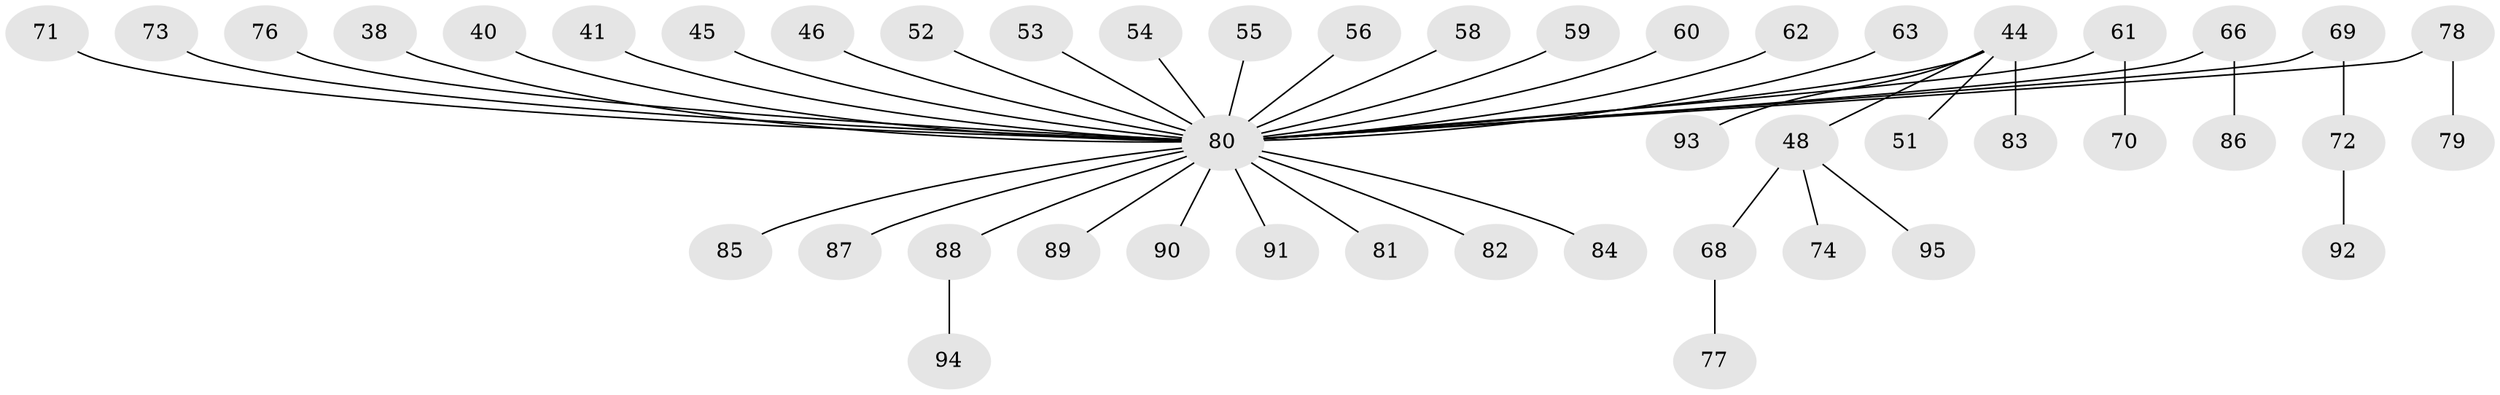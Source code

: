 // original degree distribution, {6: 0.031578947368421054, 7: 0.010526315789473684, 1: 0.5789473684210527, 4: 0.08421052631578947, 2: 0.16842105263157894, 5: 0.042105263157894736, 3: 0.08421052631578947}
// Generated by graph-tools (version 1.1) at 2025/53/03/09/25 04:53:41]
// undirected, 47 vertices, 46 edges
graph export_dot {
graph [start="1"]
  node [color=gray90,style=filled];
  38;
  40;
  41;
  44 [super="+21"];
  45;
  46;
  48;
  51;
  52;
  53;
  54;
  55;
  56;
  58;
  59;
  60;
  61 [super="+27"];
  62;
  63;
  66;
  68;
  69;
  70;
  71;
  72;
  73;
  74;
  76;
  77;
  78;
  79;
  80 [super="+20+75+50+49+15+29+33+22+24+31+34+37"];
  81;
  82;
  83;
  84;
  85;
  86;
  87;
  88 [super="+47+64+65"];
  89;
  90;
  91;
  92;
  93;
  94;
  95;
  38 -- 80;
  40 -- 80;
  41 -- 80;
  44 -- 48;
  44 -- 51;
  44 -- 83;
  44 -- 93;
  44 -- 80;
  45 -- 80;
  46 -- 80;
  48 -- 68;
  48 -- 74;
  48 -- 95;
  52 -- 80;
  53 -- 80;
  54 -- 80;
  55 -- 80;
  56 -- 80;
  58 -- 80;
  59 -- 80;
  60 -- 80;
  61 -- 70;
  61 -- 80;
  62 -- 80;
  63 -- 80;
  66 -- 86;
  66 -- 80;
  68 -- 77;
  69 -- 72;
  69 -- 80;
  71 -- 80;
  72 -- 92;
  73 -- 80;
  76 -- 80;
  78 -- 79;
  78 -- 80;
  80 -- 81;
  80 -- 87;
  80 -- 88;
  80 -- 89;
  80 -- 90;
  80 -- 91;
  80 -- 82;
  80 -- 84;
  80 -- 85;
  88 -- 94;
}
